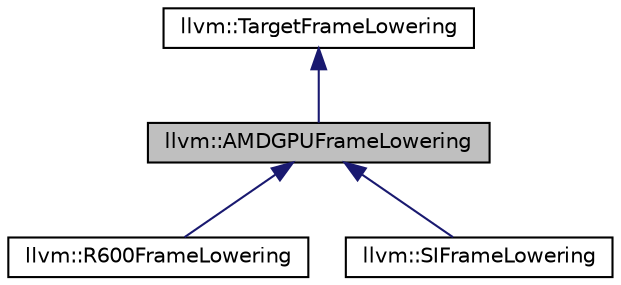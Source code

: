 digraph "llvm::AMDGPUFrameLowering"
{
 // LATEX_PDF_SIZE
  bgcolor="transparent";
  edge [fontname="Helvetica",fontsize="10",labelfontname="Helvetica",labelfontsize="10"];
  node [fontname="Helvetica",fontsize="10",shape="box"];
  Node1 [label="llvm::AMDGPUFrameLowering",height=0.2,width=0.4,color="black", fillcolor="grey75", style="filled", fontcolor="black",tooltip="Information about the stack frame layout on the AMDGPU targets."];
  Node2 -> Node1 [dir="back",color="midnightblue",fontsize="10",style="solid",fontname="Helvetica"];
  Node2 [label="llvm::TargetFrameLowering",height=0.2,width=0.4,color="black",URL="$classllvm_1_1TargetFrameLowering.html",tooltip="Information about stack frame layout on the target."];
  Node1 -> Node3 [dir="back",color="midnightblue",fontsize="10",style="solid",fontname="Helvetica"];
  Node3 [label="llvm::R600FrameLowering",height=0.2,width=0.4,color="black",URL="$classllvm_1_1R600FrameLowering.html",tooltip=" "];
  Node1 -> Node4 [dir="back",color="midnightblue",fontsize="10",style="solid",fontname="Helvetica"];
  Node4 [label="llvm::SIFrameLowering",height=0.2,width=0.4,color="black",URL="$classllvm_1_1SIFrameLowering.html",tooltip=" "];
}
